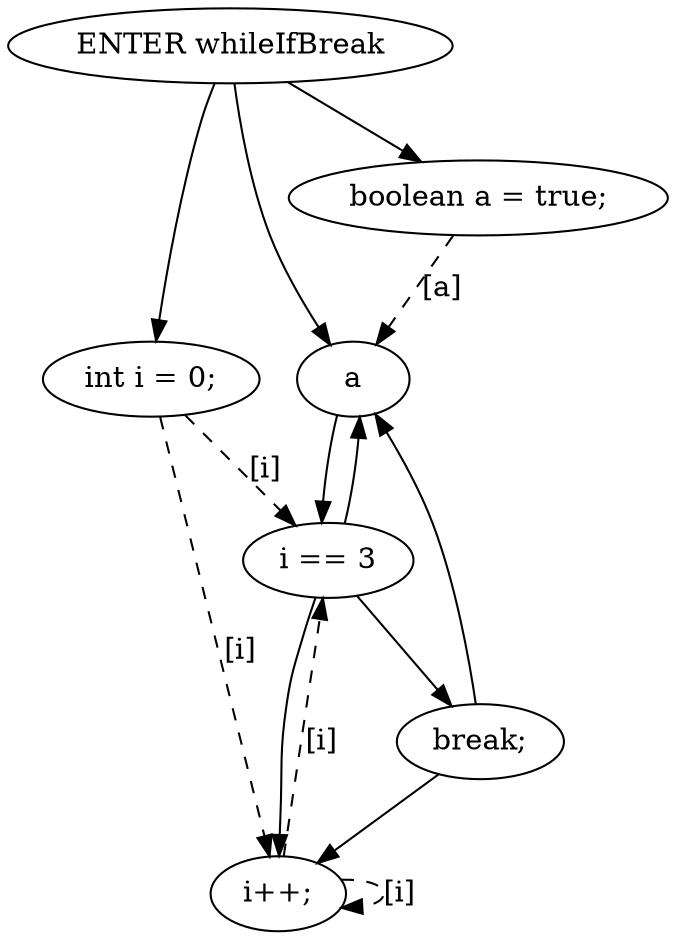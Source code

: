 digraph G {
  0 [ label="ENTER whileIfBreak" ];
  2 [ label="boolean a = true;" ];
  3 [ label="int i = 0;" ];
  4 [ label="a" ];
  5 [ label="i == 3" ];
  6 [ label="break;" ];
  7 [ label="i++;" ];
  2 -> 4 [ style="dashed" label="[a]" ];
  3 -> 5 [ style="dashed" label="[i]" ];
  7 -> 5 [ style="dashed" label="[i]" ];
  3 -> 7 [ style="dashed" label="[i]" ];
  7 -> 7 [ style="dashed" label="[i]" ];
  0 -> 2 [ ];
  0 -> 3 [ ];
  0 -> 4 [ ];
  4 -> 5 [ ];
  5 -> 6 [ ];
  6 -> 7 [ ];
  6 -> 4 [ ];
  5 -> 7 [ ];
  5 -> 4 [ ];
}
